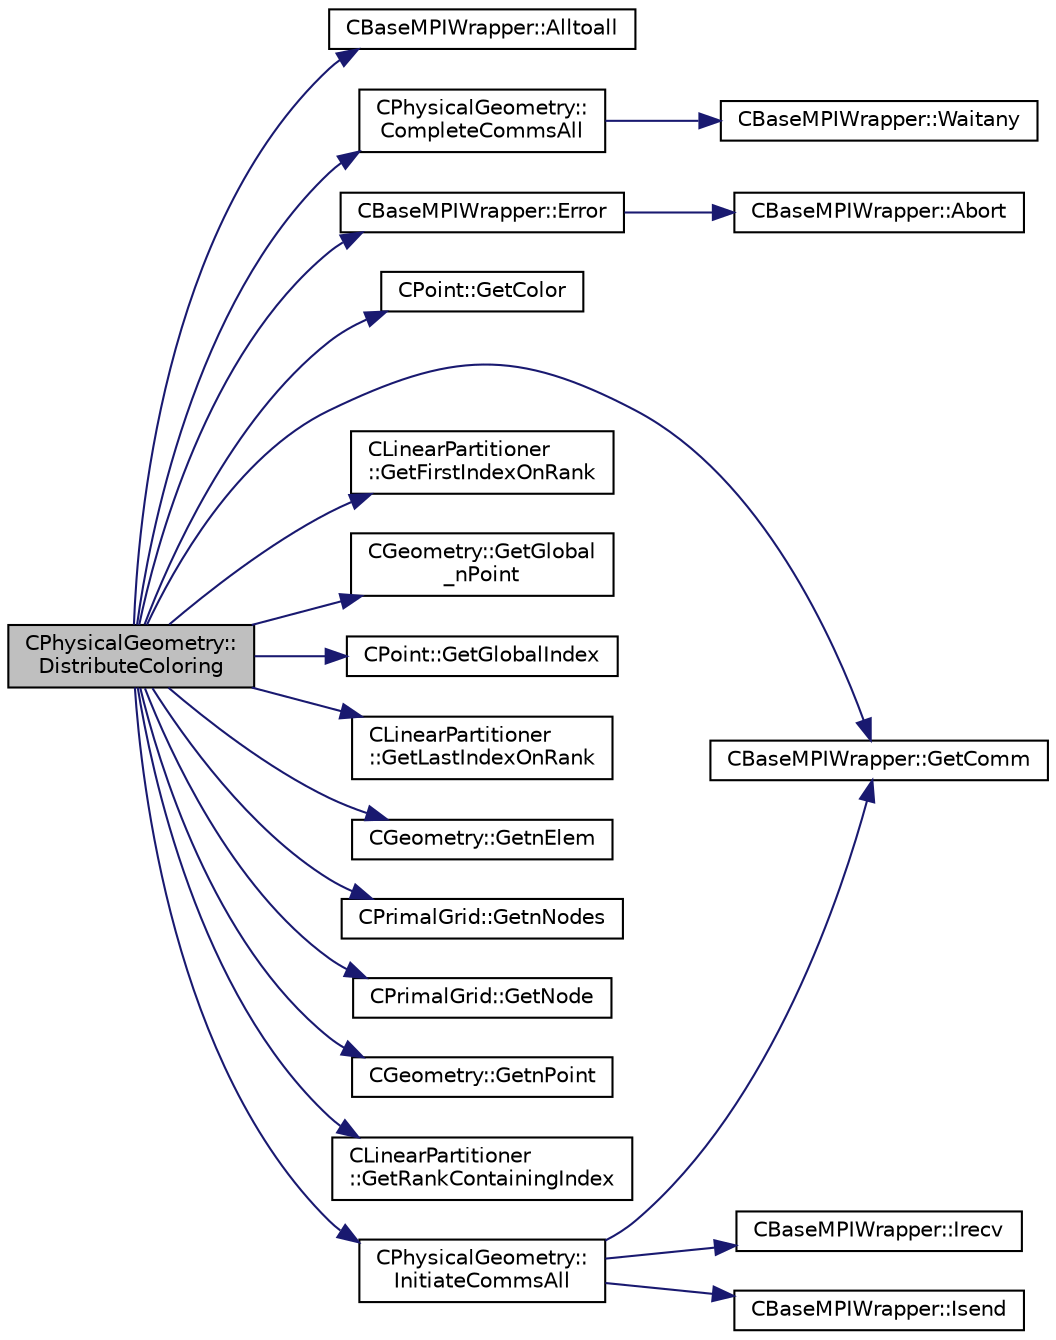 digraph "CPhysicalGeometry::DistributeColoring"
{
 // LATEX_PDF_SIZE
  edge [fontname="Helvetica",fontsize="10",labelfontname="Helvetica",labelfontsize="10"];
  node [fontname="Helvetica",fontsize="10",shape=record];
  rankdir="LR";
  Node1 [label="CPhysicalGeometry::\lDistributeColoring",height=0.2,width=0.4,color="black", fillcolor="grey75", style="filled", fontcolor="black",tooltip="Distributes the coloring from ParMETIS so that each rank has complete information about the local gri..."];
  Node1 -> Node2 [color="midnightblue",fontsize="10",style="solid",fontname="Helvetica"];
  Node2 [label="CBaseMPIWrapper::Alltoall",height=0.2,width=0.4,color="black", fillcolor="white", style="filled",URL="$classCBaseMPIWrapper.html#ade915135d4560a390849e5744488b5ef",tooltip=" "];
  Node1 -> Node3 [color="midnightblue",fontsize="10",style="solid",fontname="Helvetica"];
  Node3 [label="CPhysicalGeometry::\lCompleteCommsAll",height=0.2,width=0.4,color="black", fillcolor="white", style="filled",URL="$classCPhysicalGeometry.html#af4280607f8bcb8feaff6daba48a9e686",tooltip="Routine to complete the set of non-blocking communications launched with InitiateComms() with MPI_Wai..."];
  Node3 -> Node4 [color="midnightblue",fontsize="10",style="solid",fontname="Helvetica"];
  Node4 [label="CBaseMPIWrapper::Waitany",height=0.2,width=0.4,color="black", fillcolor="white", style="filled",URL="$classCBaseMPIWrapper.html#a5f4a1382f625fbbfb2c6224a87591825",tooltip=" "];
  Node1 -> Node5 [color="midnightblue",fontsize="10",style="solid",fontname="Helvetica"];
  Node5 [label="CBaseMPIWrapper::Error",height=0.2,width=0.4,color="black", fillcolor="white", style="filled",URL="$classCBaseMPIWrapper.html#a04457c47629bda56704e6a8804833eeb",tooltip=" "];
  Node5 -> Node6 [color="midnightblue",fontsize="10",style="solid",fontname="Helvetica"];
  Node6 [label="CBaseMPIWrapper::Abort",height=0.2,width=0.4,color="black", fillcolor="white", style="filled",URL="$classCBaseMPIWrapper.html#af7297d861dca86b45cf561b6ab642e8f",tooltip=" "];
  Node1 -> Node7 [color="midnightblue",fontsize="10",style="solid",fontname="Helvetica"];
  Node7 [label="CPoint::GetColor",height=0.2,width=0.4,color="black", fillcolor="white", style="filled",URL="$classCPoint.html#a852297a7e4908f8bccd4e48f14df5c4c",tooltip="Get the color of a point, the color indicates to which subdomain the point belong to."];
  Node1 -> Node8 [color="midnightblue",fontsize="10",style="solid",fontname="Helvetica"];
  Node8 [label="CBaseMPIWrapper::GetComm",height=0.2,width=0.4,color="black", fillcolor="white", style="filled",URL="$classCBaseMPIWrapper.html#a8154391fc3522954802889d81d4ef5da",tooltip=" "];
  Node1 -> Node9 [color="midnightblue",fontsize="10",style="solid",fontname="Helvetica"];
  Node9 [label="CLinearPartitioner\l::GetFirstIndexOnRank",height=0.2,width=0.4,color="black", fillcolor="white", style="filled",URL="$classCLinearPartitioner.html#a707f3e0894f386e591083318ee7765b7",tooltip="Get the first index of the current rank's linear partition."];
  Node1 -> Node10 [color="midnightblue",fontsize="10",style="solid",fontname="Helvetica"];
  Node10 [label="CGeometry::GetGlobal\l_nPoint",height=0.2,width=0.4,color="black", fillcolor="white", style="filled",URL="$classCGeometry.html#af255155486a734241d17301914b93e8c",tooltip="Retrieve total number of nodes in a simulation across all processors (including halos)."];
  Node1 -> Node11 [color="midnightblue",fontsize="10",style="solid",fontname="Helvetica"];
  Node11 [label="CPoint::GetGlobalIndex",height=0.2,width=0.4,color="black", fillcolor="white", style="filled",URL="$classCPoint.html#a8a53865a92d645b1b74c4d817b4aae10",tooltip="Get the global index in a parallel computation."];
  Node1 -> Node12 [color="midnightblue",fontsize="10",style="solid",fontname="Helvetica"];
  Node12 [label="CLinearPartitioner\l::GetLastIndexOnRank",height=0.2,width=0.4,color="black", fillcolor="white", style="filled",URL="$classCLinearPartitioner.html#a27c8cbcde5662cdbb0dbebecef3fa84b",tooltip="Get the last index of the current rank's linear partition."];
  Node1 -> Node13 [color="midnightblue",fontsize="10",style="solid",fontname="Helvetica"];
  Node13 [label="CGeometry::GetnElem",height=0.2,width=0.4,color="black", fillcolor="white", style="filled",URL="$classCGeometry.html#a3cac58e3b4dd3f8350bd308acb7e3bc1",tooltip="Get number of elements."];
  Node1 -> Node14 [color="midnightblue",fontsize="10",style="solid",fontname="Helvetica"];
  Node14 [label="CPrimalGrid::GetnNodes",height=0.2,width=0.4,color="black", fillcolor="white", style="filled",URL="$classCPrimalGrid.html#ad07e4929bb7093fd08f1314a57739cce",tooltip="Get number of nodes of the element."];
  Node1 -> Node15 [color="midnightblue",fontsize="10",style="solid",fontname="Helvetica"];
  Node15 [label="CPrimalGrid::GetNode",height=0.2,width=0.4,color="black", fillcolor="white", style="filled",URL="$classCPrimalGrid.html#a6353b89f5a8a3948cd475da6152bf077",tooltip="Get the nodes shared by the primal grid element."];
  Node1 -> Node16 [color="midnightblue",fontsize="10",style="solid",fontname="Helvetica"];
  Node16 [label="CGeometry::GetnPoint",height=0.2,width=0.4,color="black", fillcolor="white", style="filled",URL="$classCGeometry.html#a275fb07cd99ab79d7a04b4862280169d",tooltip="Get number of points."];
  Node1 -> Node17 [color="midnightblue",fontsize="10",style="solid",fontname="Helvetica"];
  Node17 [label="CLinearPartitioner\l::GetRankContainingIndex",height=0.2,width=0.4,color="black", fillcolor="white", style="filled",URL="$classCLinearPartitioner.html#a15582f67cb6ec435a2f677591d0735b5",tooltip="Get the rank that owns the index based on the linear partitioning."];
  Node1 -> Node18 [color="midnightblue",fontsize="10",style="solid",fontname="Helvetica"];
  Node18 [label="CPhysicalGeometry::\lInitiateCommsAll",height=0.2,width=0.4,color="black", fillcolor="white", style="filled",URL="$classCPhysicalGeometry.html#a52f4041e9784f1165192417cf09387d2",tooltip="Routine to launch non-blocking sends and recvs amongst all processors."];
  Node18 -> Node8 [color="midnightblue",fontsize="10",style="solid",fontname="Helvetica"];
  Node18 -> Node19 [color="midnightblue",fontsize="10",style="solid",fontname="Helvetica"];
  Node19 [label="CBaseMPIWrapper::Irecv",height=0.2,width=0.4,color="black", fillcolor="white", style="filled",URL="$classCBaseMPIWrapper.html#a672b3e2ba61a86f9a157e7623389c000",tooltip=" "];
  Node18 -> Node20 [color="midnightblue",fontsize="10",style="solid",fontname="Helvetica"];
  Node20 [label="CBaseMPIWrapper::Isend",height=0.2,width=0.4,color="black", fillcolor="white", style="filled",URL="$classCBaseMPIWrapper.html#a4009cae40f1e050b3635a8d803dbfa3d",tooltip=" "];
}
